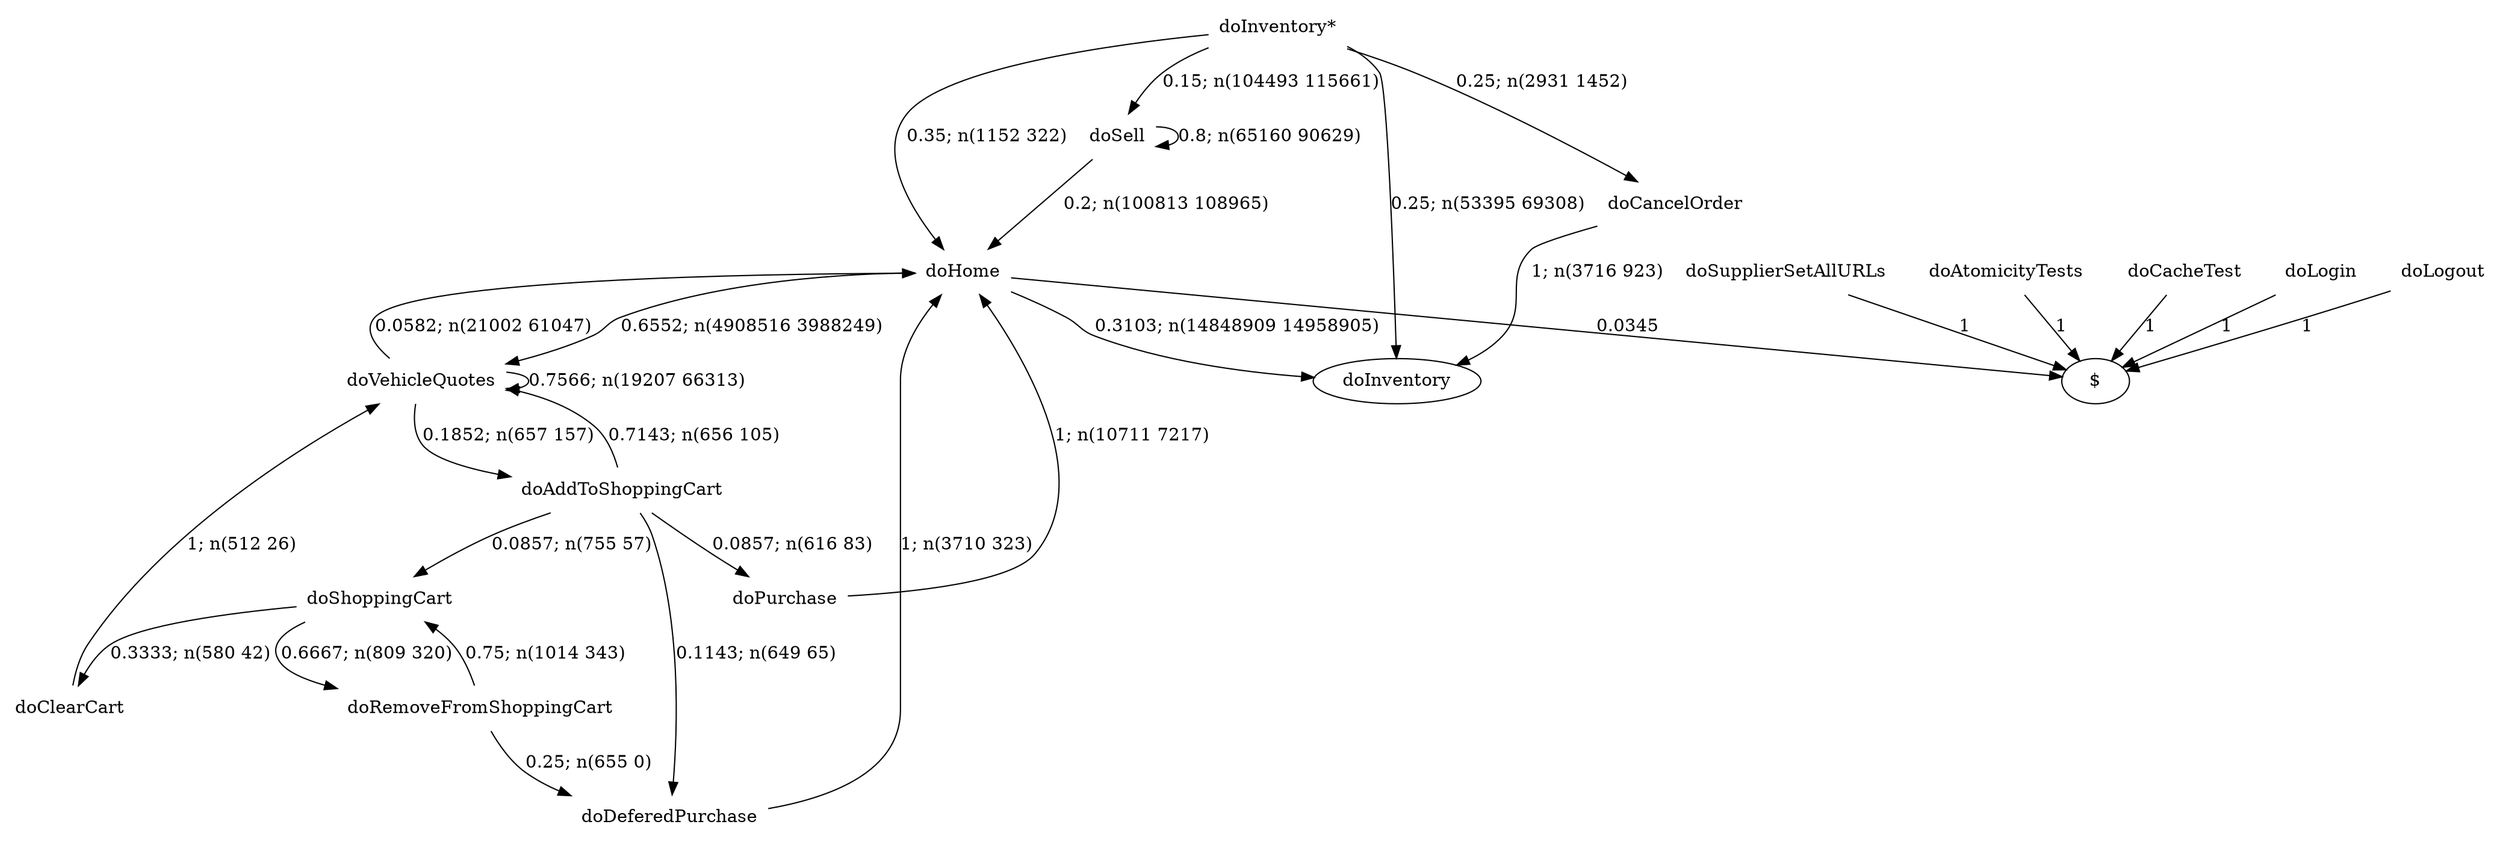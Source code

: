 digraph G {"doInventory*" [label="doInventory*",shape=none];"doSupplierSetAllURLs" [label="doSupplierSetAllURLs",shape=none];"doAtomicityTests" [label="doAtomicityTests",shape=none];"doCacheTest" [label="doCacheTest",shape=none];"doLogin" [label="doLogin",shape=none];"doVehicleQuotes" [label="doVehicleQuotes",shape=none];"doAddToShoppingCart" [label="doAddToShoppingCart",shape=none];"doDeferedPurchase" [label="doDeferedPurchase",shape=none];"doHome" [label="doHome",shape=none];"doShoppingCart" [label="doShoppingCart",shape=none];"doClearCart" [label="doClearCart",shape=none];"doPurchase" [label="doPurchase",shape=none];"doSell" [label="doSell",shape=none];"doLogout" [label="doLogout",shape=none];"doCancelOrder" [label="doCancelOrder",shape=none];"doRemoveFromShoppingCart" [label="doRemoveFromShoppingCart",shape=none];"doInventory*"->"doInventory" [style=solid,label="0.25; n(53395 69308)"];"doInventory*"->"doHome" [style=solid,label="0.35; n(1152 322)"];"doInventory*"->"doSell" [style=solid,label="0.15; n(104493 115661)"];"doInventory*"->"doCancelOrder" [style=solid,label="0.25; n(2931 1452)"];"doSupplierSetAllURLs"->"$" [style=solid,label="1"];"doAtomicityTests"->"$" [style=solid,label="1"];"doCacheTest"->"$" [style=solid,label="1"];"doLogin"->"$" [style=solid,label="1"];"doVehicleQuotes"->"doVehicleQuotes" [style=solid,label="0.7566; n(19207 66313)"];"doVehicleQuotes"->"doAddToShoppingCart" [style=solid,label="0.1852; n(657 157)"];"doVehicleQuotes"->"doHome" [style=solid,label="0.0582; n(21002 61047)"];"doAddToShoppingCart"->"doVehicleQuotes" [style=solid,label="0.7143; n(656 105)"];"doAddToShoppingCart"->"doDeferedPurchase" [style=solid,label="0.1143; n(649 65)"];"doAddToShoppingCart"->"doShoppingCart" [style=solid,label="0.0857; n(755 57)"];"doAddToShoppingCart"->"doPurchase" [style=solid,label="0.0857; n(616 83)"];"doDeferedPurchase"->"doHome" [style=solid,label="1; n(3710 323)"];"doHome"->"doInventory" [style=solid,label="0.3103; n(14848909 14958905)"];"doHome"->"doVehicleQuotes" [style=solid,label="0.6552; n(4908516 3988249)"];"doHome"->"$" [style=solid,label="0.0345"];"doShoppingCart"->"doClearCart" [style=solid,label="0.3333; n(580 42)"];"doShoppingCart"->"doRemoveFromShoppingCart" [style=solid,label="0.6667; n(809 320)"];"doClearCart"->"doVehicleQuotes" [style=solid,label="1; n(512 26)"];"doPurchase"->"doHome" [style=solid,label="1; n(10711 7217)"];"doSell"->"doHome" [style=solid,label="0.2; n(100813 108965)"];"doSell"->"doSell" [style=solid,label="0.8; n(65160 90629)"];"doLogout"->"$" [style=solid,label="1"];"doCancelOrder"->"doInventory" [style=solid,label="1; n(3716 923)"];"doRemoveFromShoppingCart"->"doDeferedPurchase" [style=solid,label="0.25; n(655 0)"];"doRemoveFromShoppingCart"->"doShoppingCart" [style=solid,label="0.75; n(1014 343)"];}